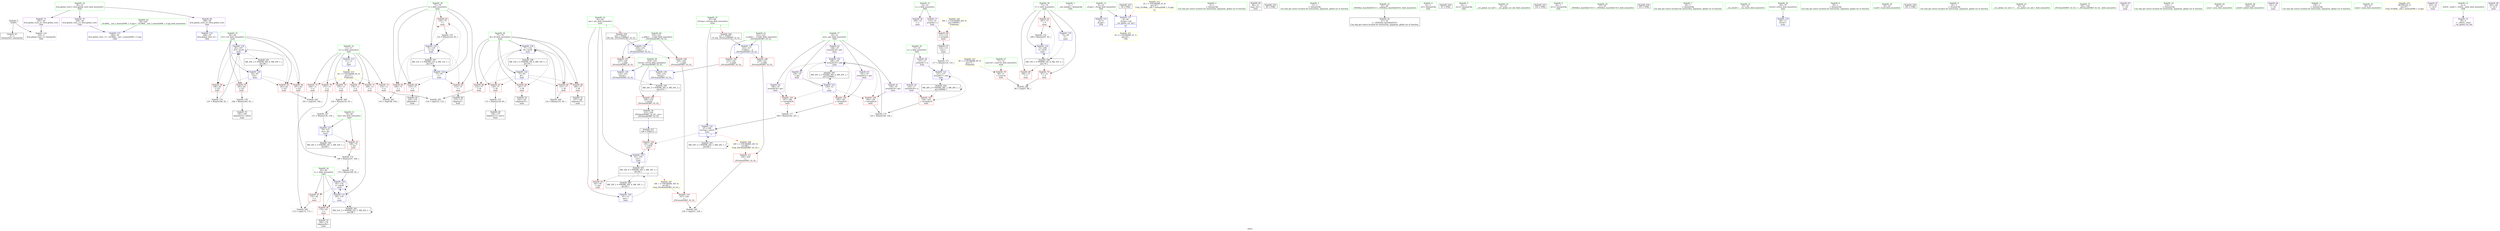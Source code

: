 digraph "SVFG" {
	label="SVFG";

	Node0x5595c826ad10 [shape=record,color=grey,label="{NodeID: 0\nNullPtr}"];
	Node0x5595c826ad10 -> Node0x5595c8278490[style=solid];
	Node0x5595c826ad10 -> Node0x5595c827e1d0[style=solid];
	Node0x5595c82821c0 [shape=record,color=grey,label="{NodeID: 180\n174 = cmp(172, 173, )\n}"];
	Node0x5595c82789d0 [shape=record,color=red,label="{NodeID: 97\n172\<--85\n\<--r\nmain\n}"];
	Node0x5595c82789d0 -> Node0x5595c82821c0[style=solid];
	Node0x5595c8276a00 [shape=record,color=green,label="{NodeID: 14\n11\<--13\nn\<--n_field_insensitive\nGlob }"];
	Node0x5595c8276a00 -> Node0x5595c827ad30[style=solid];
	Node0x5595c8276a00 -> Node0x5595c827ae00[style=solid];
	Node0x5595c8276a00 -> Node0x5595c827aed0[style=solid];
	Node0x5595c8276a00 -> Node0x5595c827afa0[style=solid];
	Node0x5595c8276a00 -> Node0x5595c827b070[style=solid];
	Node0x5595c8276a00 -> Node0x5595c827b140[style=solid];
	Node0x5595c8276a00 -> Node0x5595c8279700[style=solid];
	Node0x5595c8279530 [shape=record,color=red,label="{NodeID: 111\n229\<--228\n\<--\n_ZSt3maxIiERKT_S2_S2_\n}"];
	Node0x5595c8279530 -> Node0x5595c8282340[style=solid];
	Node0x5595c82777a0 [shape=record,color=green,label="{NodeID: 28\n73\<--74\nT\<--T_field_insensitive\nmain\n}"];
	Node0x5595c82777a0 -> Node0x5595c827b2e0[style=solid];
	Node0x5595c82777a0 -> Node0x5595c827b3b0[style=solid];
	Node0x5595c82777a0 -> Node0x5595c827b480[style=solid];
	Node0x5595c82777a0 -> Node0x5595c827e470[style=solid];
	Node0x5595c82777a0 -> Node0x5595c827f170[style=solid];
	Node0x5595c82909e0 [shape=record,color=yellow,style=double,label="{NodeID: 208\n24V_1 = ENCHI(MR_24V_0)\npts\{88 \}\nFun[_ZSt3maxIiERKT_S2_S2_]}"];
	Node0x5595c82909e0 -> Node0x5595c8279530[style=dashed];
	Node0x5595c827e950 [shape=record,color=blue,label="{NodeID: 125\n148\<--145\narrayidx18\<--add\nmain\n}"];
	Node0x5595c827e950 -> Node0x5595c8278c40[style=dashed];
	Node0x5595c827e950 -> Node0x5595c8278de0[style=dashed];
	Node0x5595c827e950 -> Node0x5595c8278eb0[style=dashed];
	Node0x5595c827e950 -> Node0x5595c827e950[style=dashed];
	Node0x5595c827e950 -> Node0x5595c828f8b0[style=dashed];
	Node0x5595c8278390 [shape=record,color=green,label="{NodeID: 42\n30\<--243\n_GLOBAL__sub_I_mental2008_1_0.cpp\<--_GLOBAL__sub_I_mental2008_1_0.cpp_field_insensitive\n}"];
	Node0x5595c8278390 -> Node0x5595c827e0d0[style=solid];
	Node0x5595c827f4b0 [shape=record,color=blue,label="{NodeID: 139\n218\<--235\nretval\<--\n_ZSt3maxIiERKT_S2_S2_\n}"];
	Node0x5595c827f4b0 -> Node0x5595c8289d90[style=dashed];
	Node0x5595c8279fa0 [shape=record,color=purple,label="{NodeID: 56\n104\<--14\n\<--s\nmain\n}"];
	Node0x5595c827ab30 [shape=record,color=purple,label="{NodeID: 70\n249\<--28\nllvm.global_ctors_1\<--llvm.global_ctors\nGlob }"];
	Node0x5595c827ab30 -> Node0x5595c827e0d0[style=solid];
	Node0x5595c8280e40 [shape=record,color=grey,label="{NodeID: 167\n157 = Binary(156, 158, )\n}"];
	Node0x5595c8280e40 -> Node0x5595c827eaf0[style=solid];
	Node0x5595c827b6f0 [shape=record,color=red,label="{NodeID: 84\n119\<--75\n\<--i\nmain\n}"];
	Node0x5595c827b6f0 -> Node0x5595c8279920[style=solid];
	Node0x5595c8269b80 [shape=record,color=green,label="{NodeID: 1\n7\<--1\n__dso_handle\<--dummyObj\nGlob }"];
	Node0x5595c8282340 [shape=record,color=grey,label="{NodeID: 181\n230 = cmp(227, 229, )\n}"];
	Node0x5595c8278aa0 [shape=record,color=red,label="{NodeID: 98\n179\<--85\n\<--r\nmain\n}"];
	Node0x5595c8278aa0 -> Node0x5595c8279c60[style=solid];
	Node0x5595c8276b00 [shape=record,color=green,label="{NodeID: 15\n14\<--16\ns\<--s_field_insensitive\nGlob }"];
	Node0x5595c8276b00 -> Node0x5595c8279fa0[style=solid];
	Node0x5595c8276b00 -> Node0x5595c827a070[style=solid];
	Node0x5595c8279600 [shape=record,color=blue,label="{NodeID: 112\n8\<--9\n_ZL2pi\<--\nGlob }"];
	Node0x5595c8277870 [shape=record,color=green,label="{NodeID: 29\n75\<--76\ni\<--i_field_insensitive\nmain\n}"];
	Node0x5595c8277870 -> Node0x5595c827b550[style=solid];
	Node0x5595c8277870 -> Node0x5595c827b620[style=solid];
	Node0x5595c8277870 -> Node0x5595c827b6f0[style=solid];
	Node0x5595c8277870 -> Node0x5595c827b7c0[style=solid];
	Node0x5595c8277870 -> Node0x5595c827e540[style=solid];
	Node0x5595c8277870 -> Node0x5595c827e6e0[style=solid];
	Node0x5595c827ea20 [shape=record,color=blue,label="{NodeID: 126\n77\<--152\ni8\<--inc20\nmain\n}"];
	Node0x5595c827ea20 -> Node0x5595c827b890[style=dashed];
	Node0x5595c827ea20 -> Node0x5595c827b960[style=dashed];
	Node0x5595c827ea20 -> Node0x5595c827ba30[style=dashed];
	Node0x5595c827ea20 -> Node0x5595c827bb00[style=dashed];
	Node0x5595c827ea20 -> Node0x5595c827bbd0[style=dashed];
	Node0x5595c827ea20 -> Node0x5595c827ea20[style=dashed];
	Node0x5595c827ea20 -> Node0x5595c828d5b0[style=dashed];
	Node0x5595c8278490 [shape=record,color=black,label="{NodeID: 43\n2\<--3\ndummyVal\<--dummyVal\n}"];
	Node0x5595c827a070 [shape=record,color=purple,label="{NodeID: 57\n114\<--14\narrayidx\<--s\nmain\n}"];
	Node0x5595c827a070 -> Node0x5595c8278b70[style=solid];
	Node0x5595c827ac30 [shape=record,color=purple,label="{NodeID: 71\n250\<--28\nllvm.global_ctors_2\<--llvm.global_ctors\nGlob }"];
	Node0x5595c827ac30 -> Node0x5595c827e1d0[style=solid];
	Node0x5595c82943c0 [shape=record,color=yellow,style=double,label="{NodeID: 251\n2V_2 = CSCHI(MR_2V_1)\npts\{10 \}\nCS[]}"];
	Node0x5595c8280fc0 [shape=record,color=grey,label="{NodeID: 168\n152 = Binary(151, 95, )\n}"];
	Node0x5595c8280fc0 -> Node0x5595c827ea20[style=solid];
	Node0x5595c827b7c0 [shape=record,color=red,label="{NodeID: 85\n124\<--75\n\<--i\nmain\n}"];
	Node0x5595c827b7c0 -> Node0x5595c8282040[style=solid];
	Node0x5595c8269c10 [shape=record,color=green,label="{NodeID: 2\n9\<--1\n\<--dummyObj\nCan only get source location for instruction, argument, global var or function.}"];
	Node0x5595c82824c0 [shape=record,color=grey,label="{NodeID: 182\n165 = cmp(163, 164, )\n}"];
	Node0x5595c8278b70 [shape=record,color=red,label="{NodeID: 99\n115\<--114\n\<--arrayidx\nmain\n}"];
	Node0x5595c8278b70 -> Node0x5595c8278830[style=solid];
	Node0x5595c8276c00 [shape=record,color=green,label="{NodeID: 16\n17\<--18\na\<--a_field_insensitive\nGlob }"];
	Node0x5595c8276c00 -> Node0x5595c827a140[style=solid];
	Node0x5595c8276c00 -> Node0x5595c827a210[style=solid];
	Node0x5595c828cbb0 [shape=record,color=black,label="{NodeID: 196\nMR_10V_3 = PHI(MR_10V_4, MR_10V_2, )\npts\{74 \}\n}"];
	Node0x5595c828cbb0 -> Node0x5595c827b2e0[style=dashed];
	Node0x5595c828cbb0 -> Node0x5595c827b3b0[style=dashed];
	Node0x5595c828cbb0 -> Node0x5595c827b480[style=dashed];
	Node0x5595c828cbb0 -> Node0x5595c827f170[style=dashed];
	Node0x5595c8279700 [shape=record,color=blue,label="{NodeID: 113\n11\<--12\nn\<--\nGlob }"];
	Node0x5595c8279700 -> Node0x5595c8291680[style=dashed];
	Node0x5595c8277940 [shape=record,color=green,label="{NodeID: 30\n77\<--78\ni8\<--i8_field_insensitive\nmain\n}"];
	Node0x5595c8277940 -> Node0x5595c827b890[style=solid];
	Node0x5595c8277940 -> Node0x5595c827b960[style=solid];
	Node0x5595c8277940 -> Node0x5595c827ba30[style=solid];
	Node0x5595c8277940 -> Node0x5595c827bb00[style=solid];
	Node0x5595c8277940 -> Node0x5595c827bbd0[style=solid];
	Node0x5595c8277940 -> Node0x5595c827e880[style=solid];
	Node0x5595c8277940 -> Node0x5595c827ea20[style=solid];
	Node0x5595c827eaf0 [shape=record,color=blue,label="{NodeID: 127\n79\<--157\nlen\<--div\nmain\n}"];
	Node0x5595c827eaf0 -> Node0x5595c827bca0[style=dashed];
	Node0x5595c827eaf0 -> Node0x5595c828dab0[style=dashed];
	Node0x5595c8278590 [shape=record,color=black,label="{NodeID: 44\n68\<--12\nmain_ret\<--\nmain\n}"];
	Node0x5595c8292050 [shape=record,color=yellow,style=double,label="{NodeID: 224\n26V_1 = ENCHI(MR_26V_0)\npts\{160000 \}\nFun[main]}"];
	Node0x5595c8292050 -> Node0x5595c8278b70[style=dashed];
	Node0x5595c827a140 [shape=record,color=purple,label="{NodeID: 58\n121\<--17\narrayidx7\<--a\nmain\n}"];
	Node0x5595c827a140 -> Node0x5595c827e610[style=solid];
	Node0x5595c827ad30 [shape=record,color=red,label="{NodeID: 72\n109\<--11\n\<--n\nmain\n}"];
	Node0x5595c827ad30 -> Node0x5595c8282640[style=solid];
	Node0x5595c804a550 [shape=record,color=black,label="{NodeID: 252\n40 = PHI()\n}"];
	Node0x5595c8281140 [shape=record,color=grey,label="{NodeID: 169\n156 = Binary(155, 95, )\n}"];
	Node0x5595c8281140 -> Node0x5595c8280e40[style=solid];
	Node0x5595c827b890 [shape=record,color=red,label="{NodeID: 86\n132\<--77\n\<--i8\nmain\n}"];
	Node0x5595c827b890 -> Node0x5595c8282940[style=solid];
	Node0x5595c8269ca0 [shape=record,color=green,label="{NodeID: 3\n12\<--1\n\<--dummyObj\nCan only get source location for instruction, argument, global var or function.}"];
	Node0x5595c8282640 [shape=record,color=grey,label="{NodeID: 183\n110 = cmp(108, 109, )\n}"];
	Node0x5595c8278c40 [shape=record,color=red,label="{NodeID: 100\n140\<--139\n\<--arrayidx14\nmain\n}"];
	Node0x5595c8278c40 -> Node0x5595c8281a40[style=solid];
	Node0x5595c8276d00 [shape=record,color=green,label="{NodeID: 17\n19\<--21\npre\<--pre_field_insensitive\nGlob }"];
	Node0x5595c8276d00 -> Node0x5595c827a2e0[style=solid];
	Node0x5595c8276d00 -> Node0x5595c827a3b0[style=solid];
	Node0x5595c8276d00 -> Node0x5595c827a480[style=solid];
	Node0x5595c8276d00 -> Node0x5595c827a550[style=solid];
	Node0x5595c8276d00 -> Node0x5595c827a620[style=solid];
	Node0x5595c828d0b0 [shape=record,color=black,label="{NodeID: 197\nMR_12V_2 = PHI(MR_12V_4, MR_12V_1, )\npts\{76 \}\n}"];
	Node0x5595c828d0b0 -> Node0x5595c827e540[style=dashed];
	Node0x5595c8279800 [shape=record,color=blue,label="{NodeID: 114\n248\<--29\nllvm.global_ctors_0\<--\nGlob }"];
	Node0x5595c8277a10 [shape=record,color=green,label="{NodeID: 31\n79\<--80\nlen\<--len_field_insensitive\nmain\n}"];
	Node0x5595c8277a10 -> Node0x5595c827bca0[style=solid];
	Node0x5595c8277a10 -> Node0x5595c827eaf0[style=solid];
	Node0x5595c827ebc0 [shape=record,color=blue,label="{NodeID: 128\n81\<--12\nans\<--\nmain\n}"];
	Node0x5595c827ebc0 -> Node0x5595c828a290[style=dashed];
	Node0x5595c8278660 [shape=record,color=black,label="{NodeID: 45\n41\<--42\n\<--_ZNSt8ios_base4InitD1Ev\nCan only get source location for instruction, argument, global var or function.}"];
	Node0x5595c827a210 [shape=record,color=purple,label="{NodeID: 59\n143\<--17\narrayidx16\<--a\nmain\n}"];
	Node0x5595c827a210 -> Node0x5595c8278d10[style=solid];
	Node0x5595c827ae00 [shape=record,color=red,label="{NodeID: 73\n133\<--11\n\<--n\nmain\n}"];
	Node0x5595c827ae00 -> Node0x5595c8282940[style=solid];
	Node0x5595c829e9c0 [shape=record,color=black,label="{NodeID: 253\n58 = PHI()\n}"];
	Node0x5595c829e9c0 -> Node0x5595c827e2d0[style=solid];
	Node0x5595c82812c0 [shape=record,color=grey,label="{NodeID: 170\n197 = Binary(196, 95, )\n}"];
	Node0x5595c82812c0 -> Node0x5595c827f0a0[style=solid];
	Node0x5595c827b960 [shape=record,color=red,label="{NodeID: 87\n136\<--77\n\<--i8\nmain\n}"];
	Node0x5595c827b960 -> Node0x5595c82815c0[style=solid];
	Node0x5595c8276430 [shape=record,color=green,label="{NodeID: 4\n22\<--1\n.str\<--dummyObj\nGlob }"];
	Node0x5595c82827c0 [shape=record,color=grey,label="{NodeID: 184\n99 = cmp(97, 98, )\n}"];
	Node0x5595c8278d10 [shape=record,color=red,label="{NodeID: 101\n144\<--143\n\<--arrayidx16\nmain\n}"];
	Node0x5595c8278d10 -> Node0x5595c8281a40[style=solid];
	Node0x5595c8276e00 [shape=record,color=green,label="{NodeID: 18\n28\<--32\nllvm.global_ctors\<--llvm.global_ctors_field_insensitive\nGlob }"];
	Node0x5595c8276e00 -> Node0x5595c827aa30[style=solid];
	Node0x5595c8276e00 -> Node0x5595c827ab30[style=solid];
	Node0x5595c8276e00 -> Node0x5595c827ac30[style=solid];
	Node0x5595c828d5b0 [shape=record,color=black,label="{NodeID: 198\nMR_14V_2 = PHI(MR_14V_4, MR_14V_1, )\npts\{78 \}\n}"];
	Node0x5595c828d5b0 -> Node0x5595c827e880[style=dashed];
	Node0x5595c827e0d0 [shape=record,color=blue,label="{NodeID: 115\n249\<--30\nllvm.global_ctors_1\<--_GLOBAL__sub_I_mental2008_1_0.cpp\nGlob }"];
	Node0x5595c8277ae0 [shape=record,color=green,label="{NodeID: 32\n81\<--82\nans\<--ans_field_insensitive\nmain\n|{|<s3>7}}"];
	Node0x5595c8277ae0 -> Node0x5595c827bd70[style=solid];
	Node0x5595c8277ae0 -> Node0x5595c827ebc0[style=solid];
	Node0x5595c8277ae0 -> Node0x5595c827efd0[style=solid];
	Node0x5595c8277ae0:s3 -> Node0x5595c829f080[style=solid,color=red];
	Node0x5595c8291570 [shape=record,color=yellow,style=double,label="{NodeID: 212\n2V_1 = ENCHI(MR_2V_0)\npts\{10 \}\nFun[_GLOBAL__sub_I_mental2008_1_0.cpp]|{<s0>10}}"];
	Node0x5595c8291570:s0 -> Node0x5595c827e2d0[style=dashed,color=red];
	Node0x5595c827ec90 [shape=record,color=blue,label="{NodeID: 129\n83\<--95\ni23\<--\nmain\n}"];
	Node0x5595c827ec90 -> Node0x5595c827be40[style=dashed];
	Node0x5595c827ec90 -> Node0x5595c827bf10[style=dashed];
	Node0x5595c827ec90 -> Node0x5595c827bfe0[style=dashed];
	Node0x5595c827ec90 -> Node0x5595c8278900[style=dashed];
	Node0x5595c827ec90 -> Node0x5595c827f0a0[style=dashed];
	Node0x5595c827ec90 -> Node0x5595c828e4b0[style=dashed];
	Node0x5595c8278760 [shape=record,color=black,label="{NodeID: 46\n113\<--112\nidxprom\<--\nmain\n}"];
	Node0x5595c827a2e0 [shape=record,color=purple,label="{NodeID: 60\n128\<--19\n\<--pre\nmain\n}"];
	Node0x5595c827a2e0 -> Node0x5595c827e7b0[style=solid];
	Node0x5595c827aed0 [shape=record,color=red,label="{NodeID: 74\n155\<--11\n\<--n\nmain\n}"];
	Node0x5595c827aed0 -> Node0x5595c8281140[style=solid];
	Node0x5595c829eb20 [shape=record,color=black,label="{NodeID: 254\n91 = PHI()\n}"];
	Node0x5595c8281440 [shape=record,color=grey,label="{NodeID: 171\n117 = Binary(116, 118, )\n}"];
	Node0x5595c8281440 -> Node0x5595c827e610[style=solid];
	Node0x5595c827ba30 [shape=record,color=red,label="{NodeID: 88\n141\<--77\n\<--i8\nmain\n}"];
	Node0x5595c827ba30 -> Node0x5595c8279ac0[style=solid];
	Node0x5595c82764c0 [shape=record,color=green,label="{NodeID: 5\n24\<--1\n.str.2\<--dummyObj\nGlob }"];
	Node0x5595c8282940 [shape=record,color=grey,label="{NodeID: 185\n134 = cmp(132, 133, )\n}"];
	Node0x5595c8278de0 [shape=record,color=red,label="{NodeID: 102\n182\<--181\n\<--arrayidx31\nmain\n}"];
	Node0x5595c8278de0 -> Node0x5595c8281d40[style=solid];
	Node0x5595c8276f00 [shape=record,color=green,label="{NodeID: 19\n33\<--34\n__cxx_global_var_init\<--__cxx_global_var_init_field_insensitive\n}"];
	Node0x5595c828dab0 [shape=record,color=black,label="{NodeID: 199\nMR_16V_2 = PHI(MR_16V_3, MR_16V_1, )\npts\{80 \}\n}"];
	Node0x5595c828dab0 -> Node0x5595c827eaf0[style=dashed];
	Node0x5595c827e1d0 [shape=record,color=blue, style = dotted,label="{NodeID: 116\n250\<--3\nllvm.global_ctors_2\<--dummyVal\nGlob }"];
	Node0x5595c8277bb0 [shape=record,color=green,label="{NodeID: 33\n83\<--84\ni23\<--i23_field_insensitive\nmain\n}"];
	Node0x5595c8277bb0 -> Node0x5595c827be40[style=solid];
	Node0x5595c8277bb0 -> Node0x5595c827bf10[style=solid];
	Node0x5595c8277bb0 -> Node0x5595c827bfe0[style=solid];
	Node0x5595c8277bb0 -> Node0x5595c8278900[style=solid];
	Node0x5595c8277bb0 -> Node0x5595c827ec90[style=solid];
	Node0x5595c8277bb0 -> Node0x5595c827f0a0[style=solid];
	Node0x5595c8291680 [shape=record,color=yellow,style=double,label="{NodeID: 213\n4V_1 = ENCHI(MR_4V_0)\npts\{13 \}\nFun[main]}"];
	Node0x5595c8291680 -> Node0x5595c827ad30[style=dashed];
	Node0x5595c8291680 -> Node0x5595c827ae00[style=dashed];
	Node0x5595c8291680 -> Node0x5595c827aed0[style=dashed];
	Node0x5595c8291680 -> Node0x5595c827afa0[style=dashed];
	Node0x5595c8291680 -> Node0x5595c827b070[style=dashed];
	Node0x5595c8291680 -> Node0x5595c827b140[style=dashed];
	Node0x5595c827ed60 [shape=record,color=blue,label="{NodeID: 130\n85\<--170\nr\<--sub28\nmain\n}"];
	Node0x5595c827ed60 -> Node0x5595c82789d0[style=dashed];
	Node0x5595c827ed60 -> Node0x5595c8278aa0[style=dashed];
	Node0x5595c827ed60 -> Node0x5595c827ed60[style=dashed];
	Node0x5595c827ed60 -> Node0x5595c827ee30[style=dashed];
	Node0x5595c827ed60 -> Node0x5595c828e9b0[style=dashed];
	Node0x5595c8278830 [shape=record,color=black,label="{NodeID: 47\n116\<--115\nconv\<--\nmain\n}"];
	Node0x5595c8278830 -> Node0x5595c8281440[style=solid];
	Node0x5595c827a3b0 [shape=record,color=purple,label="{NodeID: 61\n139\<--19\narrayidx14\<--pre\nmain\n}"];
	Node0x5595c827a3b0 -> Node0x5595c8278c40[style=solid];
	Node0x5595c827afa0 [shape=record,color=red,label="{NodeID: 75\n164\<--11\n\<--n\nmain\n}"];
	Node0x5595c827afa0 -> Node0x5595c82824c0[style=solid];
	Node0x5595c829ebf0 [shape=record,color=black,label="{NodeID: 255\n102 = PHI()\n}"];
	Node0x5595c82815c0 [shape=record,color=grey,label="{NodeID: 172\n137 = Binary(136, 95, )\n}"];
	Node0x5595c82815c0 -> Node0x5595c82799f0[style=solid];
	Node0x5595c827bb00 [shape=record,color=red,label="{NodeID: 89\n146\<--77\n\<--i8\nmain\n}"];
	Node0x5595c827bb00 -> Node0x5595c8279b90[style=solid];
	Node0x5595c8276550 [shape=record,color=green,label="{NodeID: 6\n26\<--1\n.str.3\<--dummyObj\nGlob }"];
	Node0x5595c8278eb0 [shape=record,color=red,label="{NodeID: 103\n187\<--186\n\<--arrayidx34\nmain\n}"];
	Node0x5595c8278eb0 -> Node0x5595c8281d40[style=solid];
	Node0x5595c8277000 [shape=record,color=green,label="{NodeID: 20\n37\<--38\n_ZNSt8ios_base4InitC1Ev\<--_ZNSt8ios_base4InitC1Ev_field_insensitive\n}"];
	Node0x5595c828dfb0 [shape=record,color=black,label="{NodeID: 200\nMR_18V_2 = PHI(MR_18V_4, MR_18V_1, )\npts\{82 \}\n}"];
	Node0x5595c828dfb0 -> Node0x5595c827ebc0[style=dashed];
	Node0x5595c827e2d0 [shape=record,color=blue,label="{NodeID: 117\n8\<--58\n_ZL2pi\<--call\n__cxx_global_var_init.1\n|{<s0>10}}"];
	Node0x5595c827e2d0:s0 -> Node0x5595c82943c0[style=dashed,color=blue];
	Node0x5595c8277c80 [shape=record,color=green,label="{NodeID: 34\n85\<--86\nr\<--r_field_insensitive\nmain\n}"];
	Node0x5595c8277c80 -> Node0x5595c82789d0[style=solid];
	Node0x5595c8277c80 -> Node0x5595c8278aa0[style=solid];
	Node0x5595c8277c80 -> Node0x5595c827ed60[style=solid];
	Node0x5595c8277c80 -> Node0x5595c827ee30[style=solid];
	Node0x5595c827ee30 [shape=record,color=blue,label="{NodeID: 131\n85\<--176\nr\<--\nmain\n}"];
	Node0x5595c827ee30 -> Node0x5595c8278aa0[style=dashed];
	Node0x5595c827ee30 -> Node0x5595c827ed60[style=dashed];
	Node0x5595c827ee30 -> Node0x5595c828e9b0[style=dashed];
	Node0x5595c8279920 [shape=record,color=black,label="{NodeID: 48\n120\<--119\nidxprom6\<--\nmain\n}"];
	Node0x5595c827a480 [shape=record,color=purple,label="{NodeID: 62\n148\<--19\narrayidx18\<--pre\nmain\n}"];
	Node0x5595c827a480 -> Node0x5595c827e950[style=solid];
	Node0x5595c827b070 [shape=record,color=red,label="{NodeID: 76\n173\<--11\n\<--n\nmain\n}"];
	Node0x5595c827b070 -> Node0x5595c82821c0[style=solid];
	Node0x5595c829ecc0 [shape=record,color=black,label="{NodeID: 256\n105 = PHI()\n}"];
	Node0x5595c8281740 [shape=record,color=grey,label="{NodeID: 173\n169 = Binary(167, 168, )\n}"];
	Node0x5595c8281740 -> Node0x5595c8281bc0[style=solid];
	Node0x5595c827bbd0 [shape=record,color=red,label="{NodeID: 90\n151\<--77\n\<--i8\nmain\n}"];
	Node0x5595c827bbd0 -> Node0x5595c8280fc0[style=solid];
	Node0x5595c82765e0 [shape=record,color=green,label="{NodeID: 7\n29\<--1\n\<--dummyObj\nCan only get source location for instruction, argument, global var or function.}"];
	Node0x5595c8278f80 [shape=record,color=red,label="{NodeID: 104\n193\<--190\n\<--call36\nmain\n}"];
	Node0x5595c8278f80 -> Node0x5595c827efd0[style=solid];
	Node0x5595c8277100 [shape=record,color=green,label="{NodeID: 21\n43\<--44\n__cxa_atexit\<--__cxa_atexit_field_insensitive\n}"];
	Node0x5595c828e4b0 [shape=record,color=black,label="{NodeID: 201\nMR_20V_2 = PHI(MR_20V_4, MR_20V_1, )\npts\{84 \}\n}"];
	Node0x5595c828e4b0 -> Node0x5595c827ec90[style=dashed];
	Node0x5595c827e3a0 [shape=record,color=blue,label="{NodeID: 118\n69\<--12\nretval\<--\nmain\n}"];
	Node0x5595c8277d50 [shape=record,color=green,label="{NodeID: 35\n87\<--88\nref.tmp\<--ref.tmp_field_insensitive\nmain\n|{|<s1>7}}"];
	Node0x5595c8277d50 -> Node0x5595c827ef00[style=solid];
	Node0x5595c8277d50:s1 -> Node0x5595c829f1b0[style=solid,color=red];
	Node0x5595c8291870 [shape=record,color=yellow,style=double,label="{NodeID: 215\n8V_1 = ENCHI(MR_8V_0)\npts\{72 \}\nFun[main]}"];
	Node0x5595c8291870 -> Node0x5595c827b210[style=dashed];
	Node0x5595c827ef00 [shape=record,color=blue,label="{NodeID: 132\n87\<--188\nref.tmp\<--sub35\nmain\n|{|<s3>7}}"];
	Node0x5595c827ef00 -> Node0x5595c8278f80[style=dashed];
	Node0x5595c827ef00 -> Node0x5595c827ef00[style=dashed];
	Node0x5595c827ef00 -> Node0x5595c828eeb0[style=dashed];
	Node0x5595c827ef00:s3 -> Node0x5595c82909e0[style=dashed,color=red];
	Node0x5595c82799f0 [shape=record,color=black,label="{NodeID: 49\n138\<--137\nidxprom13\<--sub12\nmain\n}"];
	Node0x5595c827a550 [shape=record,color=purple,label="{NodeID: 63\n181\<--19\narrayidx31\<--pre\nmain\n}"];
	Node0x5595c827a550 -> Node0x5595c8278de0[style=solid];
	Node0x5595c827b140 [shape=record,color=red,label="{NodeID: 77\n176\<--11\n\<--n\nmain\n}"];
	Node0x5595c827b140 -> Node0x5595c827ee30[style=solid];
	Node0x5595c829edc0 [shape=record,color=black,label="{NodeID: 257\n190 = PHI(215, )\n}"];
	Node0x5595c829edc0 -> Node0x5595c8278f80[style=solid];
	Node0x5595c82818c0 [shape=record,color=grey,label="{NodeID: 174\n208 = Binary(207, 95, )\n}"];
	Node0x5595c82818c0 -> Node0x5595c827f170[style=solid];
	Node0x5595c827bca0 [shape=record,color=red,label="{NodeID: 91\n168\<--79\n\<--len\nmain\n}"];
	Node0x5595c827bca0 -> Node0x5595c8281740[style=solid];
	Node0x5595c8276670 [shape=record,color=green,label="{NodeID: 8\n59\<--1\n\<--dummyObj\nCan only get source location for instruction, argument, global var or function.}"];
	Node0x5595c8279050 [shape=record,color=red,label="{NodeID: 105\n238\<--218\n\<--retval\n_ZSt3maxIiERKT_S2_S2_\n}"];
	Node0x5595c8279050 -> Node0x5595c8279e00[style=solid];
	Node0x5595c8277200 [shape=record,color=green,label="{NodeID: 22\n42\<--48\n_ZNSt8ios_base4InitD1Ev\<--_ZNSt8ios_base4InitD1Ev_field_insensitive\n}"];
	Node0x5595c8277200 -> Node0x5595c8278660[style=solid];
	Node0x5595c828e9b0 [shape=record,color=black,label="{NodeID: 202\nMR_22V_2 = PHI(MR_22V_3, MR_22V_1, )\npts\{86 \}\n}"];
	Node0x5595c828e9b0 -> Node0x5595c827ed60[style=dashed];
	Node0x5595c828e9b0 -> Node0x5595c828e9b0[style=dashed];
	Node0x5595c827e470 [shape=record,color=blue,label="{NodeID: 119\n73\<--95\nT\<--\nmain\n}"];
	Node0x5595c827e470 -> Node0x5595c828cbb0[style=dashed];
	Node0x5595c8277e20 [shape=record,color=green,label="{NodeID: 36\n92\<--93\nscanf\<--scanf_field_insensitive\n}"];
	Node0x5595c827efd0 [shape=record,color=blue,label="{NodeID: 133\n81\<--193\nans\<--\nmain\n}"];
	Node0x5595c827efd0 -> Node0x5595c828a290[style=dashed];
	Node0x5595c8279ac0 [shape=record,color=black,label="{NodeID: 50\n142\<--141\nidxprom15\<--\nmain\n}"];
	Node0x5595c827a620 [shape=record,color=purple,label="{NodeID: 64\n186\<--19\narrayidx34\<--pre\nmain\n}"];
	Node0x5595c827a620 -> Node0x5595c8278eb0[style=solid];
	Node0x5595c827b210 [shape=record,color=red,label="{NodeID: 78\n98\<--71\n\<--caseCnt\nmain\n}"];
	Node0x5595c827b210 -> Node0x5595c82827c0[style=solid];
	Node0x5595c829efb0 [shape=record,color=black,label="{NodeID: 258\n203 = PHI()\n}"];
	Node0x5595c8281a40 [shape=record,color=grey,label="{NodeID: 175\n145 = Binary(140, 144, )\n}"];
	Node0x5595c8281a40 -> Node0x5595c827e950[style=solid];
	Node0x5595c827bd70 [shape=record,color=red,label="{NodeID: 92\n201\<--81\n\<--ans\nmain\n}"];
	Node0x5595c8276700 [shape=record,color=green,label="{NodeID: 9\n95\<--1\n\<--dummyObj\nCan only get source location for instruction, argument, global var or function.}"];
	Node0x5595c8279120 [shape=record,color=red,label="{NodeID: 106\n226\<--220\n\<--__a.addr\n_ZSt3maxIiERKT_S2_S2_\n}"];
	Node0x5595c8279120 -> Node0x5595c8279460[style=solid];
	Node0x5595c8277300 [shape=record,color=green,label="{NodeID: 23\n55\<--56\n__cxx_global_var_init.1\<--__cxx_global_var_init.1_field_insensitive\n}"];
	Node0x5595c828eeb0 [shape=record,color=black,label="{NodeID: 203\nMR_24V_2 = PHI(MR_24V_3, MR_24V_1, )\npts\{88 \}\n}"];
	Node0x5595c828eeb0 -> Node0x5595c827ef00[style=dashed];
	Node0x5595c828eeb0 -> Node0x5595c828eeb0[style=dashed];
	Node0x5595c827e540 [shape=record,color=blue,label="{NodeID: 120\n75\<--95\ni\<--\nmain\n}"];
	Node0x5595c827e540 -> Node0x5595c827b550[style=dashed];
	Node0x5595c827e540 -> Node0x5595c827b620[style=dashed];
	Node0x5595c827e540 -> Node0x5595c827b6f0[style=dashed];
	Node0x5595c827e540 -> Node0x5595c827b7c0[style=dashed];
	Node0x5595c827e540 -> Node0x5595c827e6e0[style=dashed];
	Node0x5595c827e540 -> Node0x5595c828d0b0[style=dashed];
	Node0x5595c8277f20 [shape=record,color=green,label="{NodeID: 37\n191\<--192\n_ZSt3maxIiERKT_S2_S2_\<--_ZSt3maxIiERKT_S2_S2__field_insensitive\n}"];
	Node0x5595c827f0a0 [shape=record,color=blue,label="{NodeID: 134\n83\<--197\ni23\<--inc38\nmain\n}"];
	Node0x5595c827f0a0 -> Node0x5595c827be40[style=dashed];
	Node0x5595c827f0a0 -> Node0x5595c827bf10[style=dashed];
	Node0x5595c827f0a0 -> Node0x5595c827bfe0[style=dashed];
	Node0x5595c827f0a0 -> Node0x5595c8278900[style=dashed];
	Node0x5595c827f0a0 -> Node0x5595c827f0a0[style=dashed];
	Node0x5595c827f0a0 -> Node0x5595c828e4b0[style=dashed];
	Node0x5595c8279b90 [shape=record,color=black,label="{NodeID: 51\n147\<--146\nidxprom17\<--\nmain\n}"];
	Node0x5595c827a6f0 [shape=record,color=purple,label="{NodeID: 65\n90\<--22\n\<--.str\nmain\n}"];
	Node0x5595c827b2e0 [shape=record,color=red,label="{NodeID: 79\n97\<--73\n\<--T\nmain\n}"];
	Node0x5595c827b2e0 -> Node0x5595c82827c0[style=solid];
	Node0x5595c829f080 [shape=record,color=black,label="{NodeID: 259\n216 = PHI(81, )\n0th arg _ZSt3maxIiERKT_S2_S2_ }"];
	Node0x5595c829f080 -> Node0x5595c827f240[style=solid];
	Node0x5595c8281bc0 [shape=record,color=grey,label="{NodeID: 176\n170 = Binary(169, 95, )\n}"];
	Node0x5595c8281bc0 -> Node0x5595c827ed60[style=solid];
	Node0x5595c827be40 [shape=record,color=red,label="{NodeID: 93\n163\<--83\n\<--i23\nmain\n}"];
	Node0x5595c827be40 -> Node0x5595c82824c0[style=solid];
	Node0x5595c8276790 [shape=record,color=green,label="{NodeID: 10\n118\<--1\n\<--dummyObj\nCan only get source location for instruction, argument, global var or function.}"];
	Node0x5595c8289d90 [shape=record,color=black,label="{NodeID: 190\nMR_34V_3 = PHI(MR_34V_4, MR_34V_2, )\npts\{219 \}\n}"];
	Node0x5595c8289d90 -> Node0x5595c8279050[style=dashed];
	Node0x5595c82791f0 [shape=record,color=red,label="{NodeID: 107\n235\<--220\n\<--__a.addr\n_ZSt3maxIiERKT_S2_S2_\n}"];
	Node0x5595c82791f0 -> Node0x5595c827f4b0[style=solid];
	Node0x5595c8277400 [shape=record,color=green,label="{NodeID: 24\n60\<--61\nacos\<--acos_field_insensitive\n}"];
	Node0x5595c828f3b0 [shape=record,color=black,label="{NodeID: 204\nMR_28V_2 = PHI(MR_28V_3, MR_28V_1, )\npts\{180000 \}\n}"];
	Node0x5595c828f3b0 -> Node0x5595c8278d10[style=dashed];
	Node0x5595c828f3b0 -> Node0x5595c827e610[style=dashed];
	Node0x5595c828f3b0 -> Node0x5595c828f3b0[style=dashed];
	Node0x5595c827e610 [shape=record,color=blue,label="{NodeID: 121\n121\<--117\narrayidx7\<--sub\nmain\n}"];
	Node0x5595c827e610 -> Node0x5595c8278d10[style=dashed];
	Node0x5595c827e610 -> Node0x5595c827e610[style=dashed];
	Node0x5595c827e610 -> Node0x5595c828f3b0[style=dashed];
	Node0x5595c8278020 [shape=record,color=green,label="{NodeID: 38\n204\<--205\nprintf\<--printf_field_insensitive\n}"];
	Node0x5595c827f170 [shape=record,color=blue,label="{NodeID: 135\n73\<--208\nT\<--inc42\nmain\n}"];
	Node0x5595c827f170 -> Node0x5595c828cbb0[style=dashed];
	Node0x5595c8279c60 [shape=record,color=black,label="{NodeID: 52\n180\<--179\nidxprom30\<--\nmain\n}"];
	Node0x5595c827a7c0 [shape=record,color=purple,label="{NodeID: 66\n101\<--22\n\<--.str\nmain\n}"];
	Node0x5595c827b3b0 [shape=record,color=red,label="{NodeID: 80\n200\<--73\n\<--T\nmain\n}"];
	Node0x5595c829f1b0 [shape=record,color=black,label="{NodeID: 260\n217 = PHI(87, )\n1st arg _ZSt3maxIiERKT_S2_S2_ }"];
	Node0x5595c829f1b0 -> Node0x5595c827f310[style=solid];
	Node0x5595c8281d40 [shape=record,color=grey,label="{NodeID: 177\n188 = Binary(182, 187, )\n}"];
	Node0x5595c8281d40 -> Node0x5595c827ef00[style=solid];
	Node0x5595c827bf10 [shape=record,color=red,label="{NodeID: 94\n167\<--83\n\<--i23\nmain\n}"];
	Node0x5595c827bf10 -> Node0x5595c8281740[style=solid];
	Node0x5595c8276820 [shape=record,color=green,label="{NodeID: 11\n158\<--1\n\<--dummyObj\nCan only get source location for instruction, argument, global var or function.}"];
	Node0x5595c828a290 [shape=record,color=black,label="{NodeID: 191\nMR_18V_4 = PHI(MR_18V_5, MR_18V_3, )\npts\{82 \}\n|{|<s4>7}}"];
	Node0x5595c828a290 -> Node0x5595c827bd70[style=dashed];
	Node0x5595c828a290 -> Node0x5595c8278f80[style=dashed];
	Node0x5595c828a290 -> Node0x5595c827efd0[style=dashed];
	Node0x5595c828a290 -> Node0x5595c828dfb0[style=dashed];
	Node0x5595c828a290:s4 -> Node0x5595c82908d0[style=dashed,color=red];
	Node0x5595c82792c0 [shape=record,color=red,label="{NodeID: 108\n228\<--222\n\<--__b.addr\n_ZSt3maxIiERKT_S2_S2_\n}"];
	Node0x5595c82792c0 -> Node0x5595c8279530[style=solid];
	Node0x5595c8277500 [shape=record,color=green,label="{NodeID: 25\n66\<--67\nmain\<--main_field_insensitive\n}"];
	Node0x5595c828f8b0 [shape=record,color=black,label="{NodeID: 205\nMR_30V_2 = PHI(MR_30V_4, MR_30V_1, )\npts\{210000 \}\n}"];
	Node0x5595c828f8b0 -> Node0x5595c827e7b0[style=dashed];
	Node0x5595c827e6e0 [shape=record,color=blue,label="{NodeID: 122\n75\<--125\ni\<--inc\nmain\n}"];
	Node0x5595c827e6e0 -> Node0x5595c827b550[style=dashed];
	Node0x5595c827e6e0 -> Node0x5595c827b620[style=dashed];
	Node0x5595c827e6e0 -> Node0x5595c827b6f0[style=dashed];
	Node0x5595c827e6e0 -> Node0x5595c827b7c0[style=dashed];
	Node0x5595c827e6e0 -> Node0x5595c827e6e0[style=dashed];
	Node0x5595c827e6e0 -> Node0x5595c828d0b0[style=dashed];
	Node0x5595c8278120 [shape=record,color=green,label="{NodeID: 39\n218\<--219\nretval\<--retval_field_insensitive\n_ZSt3maxIiERKT_S2_S2_\n}"];
	Node0x5595c8278120 -> Node0x5595c8279050[style=solid];
	Node0x5595c8278120 -> Node0x5595c827f3e0[style=solid];
	Node0x5595c8278120 -> Node0x5595c827f4b0[style=solid];
	Node0x5595c827f240 [shape=record,color=blue,label="{NodeID: 136\n220\<--216\n__a.addr\<--__a\n_ZSt3maxIiERKT_S2_S2_\n}"];
	Node0x5595c827f240 -> Node0x5595c8279120[style=dashed];
	Node0x5595c827f240 -> Node0x5595c82791f0[style=dashed];
	Node0x5595c8279d30 [shape=record,color=black,label="{NodeID: 53\n185\<--184\nidxprom33\<--sub32\nmain\n}"];
	Node0x5595c82932a0 [shape=record,color=yellow,style=double,label="{NodeID: 233\nRETMU(2V_2)\npts\{10 \}\nFun[_GLOBAL__sub_I_mental2008_1_0.cpp]}"];
	Node0x5595c827a890 [shape=record,color=purple,label="{NodeID: 67\n103\<--24\n\<--.str.2\nmain\n}"];
	Node0x5595c827b480 [shape=record,color=red,label="{NodeID: 81\n207\<--73\n\<--T\nmain\n}"];
	Node0x5595c827b480 -> Node0x5595c82818c0[style=solid];
	Node0x5595c8281ec0 [shape=record,color=grey,label="{NodeID: 178\n184 = Binary(183, 95, )\n}"];
	Node0x5595c8281ec0 -> Node0x5595c8279d30[style=solid];
	Node0x5595c827bfe0 [shape=record,color=red,label="{NodeID: 95\n183\<--83\n\<--i23\nmain\n}"];
	Node0x5595c827bfe0 -> Node0x5595c8281ec0[style=solid];
	Node0x5595c82768b0 [shape=record,color=green,label="{NodeID: 12\n4\<--6\n_ZStL8__ioinit\<--_ZStL8__ioinit_field_insensitive\nGlob }"];
	Node0x5595c82768b0 -> Node0x5595c8279ed0[style=solid];
	Node0x5595c8279390 [shape=record,color=red,label="{NodeID: 109\n232\<--222\n\<--__b.addr\n_ZSt3maxIiERKT_S2_S2_\n}"];
	Node0x5595c8279390 -> Node0x5595c827f3e0[style=solid];
	Node0x5595c8277600 [shape=record,color=green,label="{NodeID: 26\n69\<--70\nretval\<--retval_field_insensitive\nmain\n}"];
	Node0x5595c8277600 -> Node0x5595c827e3a0[style=solid];
	Node0x5595c827e7b0 [shape=record,color=blue,label="{NodeID: 123\n128\<--12\n\<--\nmain\n}"];
	Node0x5595c827e7b0 -> Node0x5595c8278c40[style=dashed];
	Node0x5595c827e7b0 -> Node0x5595c8278de0[style=dashed];
	Node0x5595c827e7b0 -> Node0x5595c8278eb0[style=dashed];
	Node0x5595c827e7b0 -> Node0x5595c827e950[style=dashed];
	Node0x5595c827e7b0 -> Node0x5595c828f8b0[style=dashed];
	Node0x5595c82781f0 [shape=record,color=green,label="{NodeID: 40\n220\<--221\n__a.addr\<--__a.addr_field_insensitive\n_ZSt3maxIiERKT_S2_S2_\n}"];
	Node0x5595c82781f0 -> Node0x5595c8279120[style=solid];
	Node0x5595c82781f0 -> Node0x5595c82791f0[style=solid];
	Node0x5595c82781f0 -> Node0x5595c827f240[style=solid];
	Node0x5595c827f310 [shape=record,color=blue,label="{NodeID: 137\n222\<--217\n__b.addr\<--__b\n_ZSt3maxIiERKT_S2_S2_\n}"];
	Node0x5595c827f310 -> Node0x5595c82792c0[style=dashed];
	Node0x5595c827f310 -> Node0x5595c8279390[style=dashed];
	Node0x5595c8279e00 [shape=record,color=black,label="{NodeID: 54\n215\<--238\n_ZSt3maxIiERKT_S2_S2__ret\<--\n_ZSt3maxIiERKT_S2_S2_\n|{<s0>7}}"];
	Node0x5595c8279e00:s0 -> Node0x5595c829edc0[style=solid,color=blue];
	Node0x5595c827a960 [shape=record,color=purple,label="{NodeID: 68\n202\<--26\n\<--.str.3\nmain\n}"];
	Node0x5595c827b550 [shape=record,color=red,label="{NodeID: 82\n108\<--75\n\<--i\nmain\n}"];
	Node0x5595c827b550 -> Node0x5595c8282640[style=solid];
	Node0x5595c8282040 [shape=record,color=grey,label="{NodeID: 179\n125 = Binary(124, 95, )\n}"];
	Node0x5595c8282040 -> Node0x5595c827e6e0[style=solid];
	Node0x5595c8278900 [shape=record,color=red,label="{NodeID: 96\n196\<--83\n\<--i23\nmain\n}"];
	Node0x5595c8278900 -> Node0x5595c82812c0[style=solid];
	Node0x5595c8276940 [shape=record,color=green,label="{NodeID: 13\n8\<--10\n_ZL2pi\<--_ZL2pi_field_insensitive\nGlob }"];
	Node0x5595c8276940 -> Node0x5595c8279600[style=solid];
	Node0x5595c8276940 -> Node0x5595c827e2d0[style=solid];
	Node0x5595c8279460 [shape=record,color=red,label="{NodeID: 110\n227\<--226\n\<--\n_ZSt3maxIiERKT_S2_S2_\n}"];
	Node0x5595c8279460 -> Node0x5595c8282340[style=solid];
	Node0x5595c82776d0 [shape=record,color=green,label="{NodeID: 27\n71\<--72\ncaseCnt\<--caseCnt_field_insensitive\nmain\n}"];
	Node0x5595c82776d0 -> Node0x5595c827b210[style=solid];
	Node0x5595c82908d0 [shape=record,color=yellow,style=double,label="{NodeID: 207\n18V_1 = ENCHI(MR_18V_0)\npts\{82 \}\nFun[_ZSt3maxIiERKT_S2_S2_]}"];
	Node0x5595c82908d0 -> Node0x5595c8279460[style=dashed];
	Node0x5595c827e880 [shape=record,color=blue,label="{NodeID: 124\n77\<--95\ni8\<--\nmain\n}"];
	Node0x5595c827e880 -> Node0x5595c827b890[style=dashed];
	Node0x5595c827e880 -> Node0x5595c827b960[style=dashed];
	Node0x5595c827e880 -> Node0x5595c827ba30[style=dashed];
	Node0x5595c827e880 -> Node0x5595c827bb00[style=dashed];
	Node0x5595c827e880 -> Node0x5595c827bbd0[style=dashed];
	Node0x5595c827e880 -> Node0x5595c827ea20[style=dashed];
	Node0x5595c827e880 -> Node0x5595c828d5b0[style=dashed];
	Node0x5595c82782c0 [shape=record,color=green,label="{NodeID: 41\n222\<--223\n__b.addr\<--__b.addr_field_insensitive\n_ZSt3maxIiERKT_S2_S2_\n}"];
	Node0x5595c82782c0 -> Node0x5595c82792c0[style=solid];
	Node0x5595c82782c0 -> Node0x5595c8279390[style=solid];
	Node0x5595c82782c0 -> Node0x5595c827f310[style=solid];
	Node0x5595c827f3e0 [shape=record,color=blue,label="{NodeID: 138\n218\<--232\nretval\<--\n_ZSt3maxIiERKT_S2_S2_\n}"];
	Node0x5595c827f3e0 -> Node0x5595c8289d90[style=dashed];
	Node0x5595c8279ed0 [shape=record,color=purple,label="{NodeID: 55\n39\<--4\n\<--_ZStL8__ioinit\n__cxx_global_var_init\n}"];
	Node0x5595c827aa30 [shape=record,color=purple,label="{NodeID: 69\n248\<--28\nllvm.global_ctors_0\<--llvm.global_ctors\nGlob }"];
	Node0x5595c827aa30 -> Node0x5595c8279800[style=solid];
	Node0x5595c827b620 [shape=record,color=red,label="{NodeID: 83\n112\<--75\n\<--i\nmain\n}"];
	Node0x5595c827b620 -> Node0x5595c8278760[style=solid];
}
